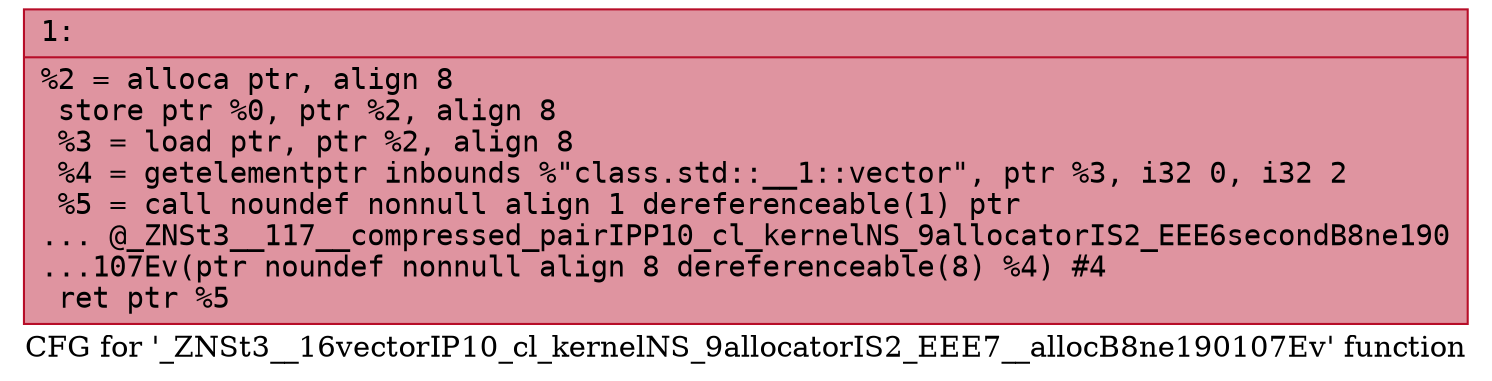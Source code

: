 digraph "CFG for '_ZNSt3__16vectorIP10_cl_kernelNS_9allocatorIS2_EEE7__allocB8ne190107Ev' function" {
	label="CFG for '_ZNSt3__16vectorIP10_cl_kernelNS_9allocatorIS2_EEE7__allocB8ne190107Ev' function";

	Node0x600000938b40 [shape=record,color="#b70d28ff", style=filled, fillcolor="#b70d2870" fontname="Courier",label="{1:\l|  %2 = alloca ptr, align 8\l  store ptr %0, ptr %2, align 8\l  %3 = load ptr, ptr %2, align 8\l  %4 = getelementptr inbounds %\"class.std::__1::vector\", ptr %3, i32 0, i32 2\l  %5 = call noundef nonnull align 1 dereferenceable(1) ptr\l... @_ZNSt3__117__compressed_pairIPP10_cl_kernelNS_9allocatorIS2_EEE6secondB8ne190\l...107Ev(ptr noundef nonnull align 8 dereferenceable(8) %4) #4\l  ret ptr %5\l}"];
}
